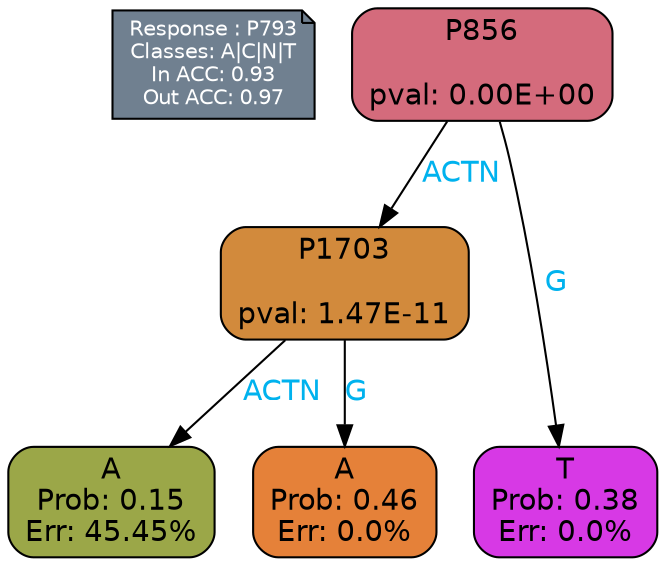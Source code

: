 digraph Tree {
node [shape=box, style="filled, rounded", color="black", fontname=helvetica] ;
graph [ranksep=equally, splines=polylines, bgcolor=transparent, dpi=600] ;
edge [fontname=helvetica] ;
LEGEND [label="Response : P793
Classes: A|C|N|T
In ACC: 0.93
Out ACC: 0.97
",shape=note,align=left,style=filled,fillcolor="slategray",fontcolor="white",fontsize=10];1 [label="P856

pval: 0.00E+00", fillcolor="#d46b7c"] ;
2 [label="P1703

pval: 1.47E-11", fillcolor="#d28a3c"] ;
3 [label="A
Prob: 0.15
Err: 45.45%", fillcolor="#9ba748"] ;
4 [label="A
Prob: 0.46
Err: 0.0%", fillcolor="#e58139"] ;
5 [label="T
Prob: 0.38
Err: 0.0%", fillcolor="#d739e5"] ;
1 -> 2 [label="ACTN",fontcolor=deepskyblue2] ;
1 -> 5 [label="G",fontcolor=deepskyblue2] ;
2 -> 3 [label="ACTN",fontcolor=deepskyblue2] ;
2 -> 4 [label="G",fontcolor=deepskyblue2] ;
{rank = same; 3;4;5;}{rank = same; LEGEND;1;}}